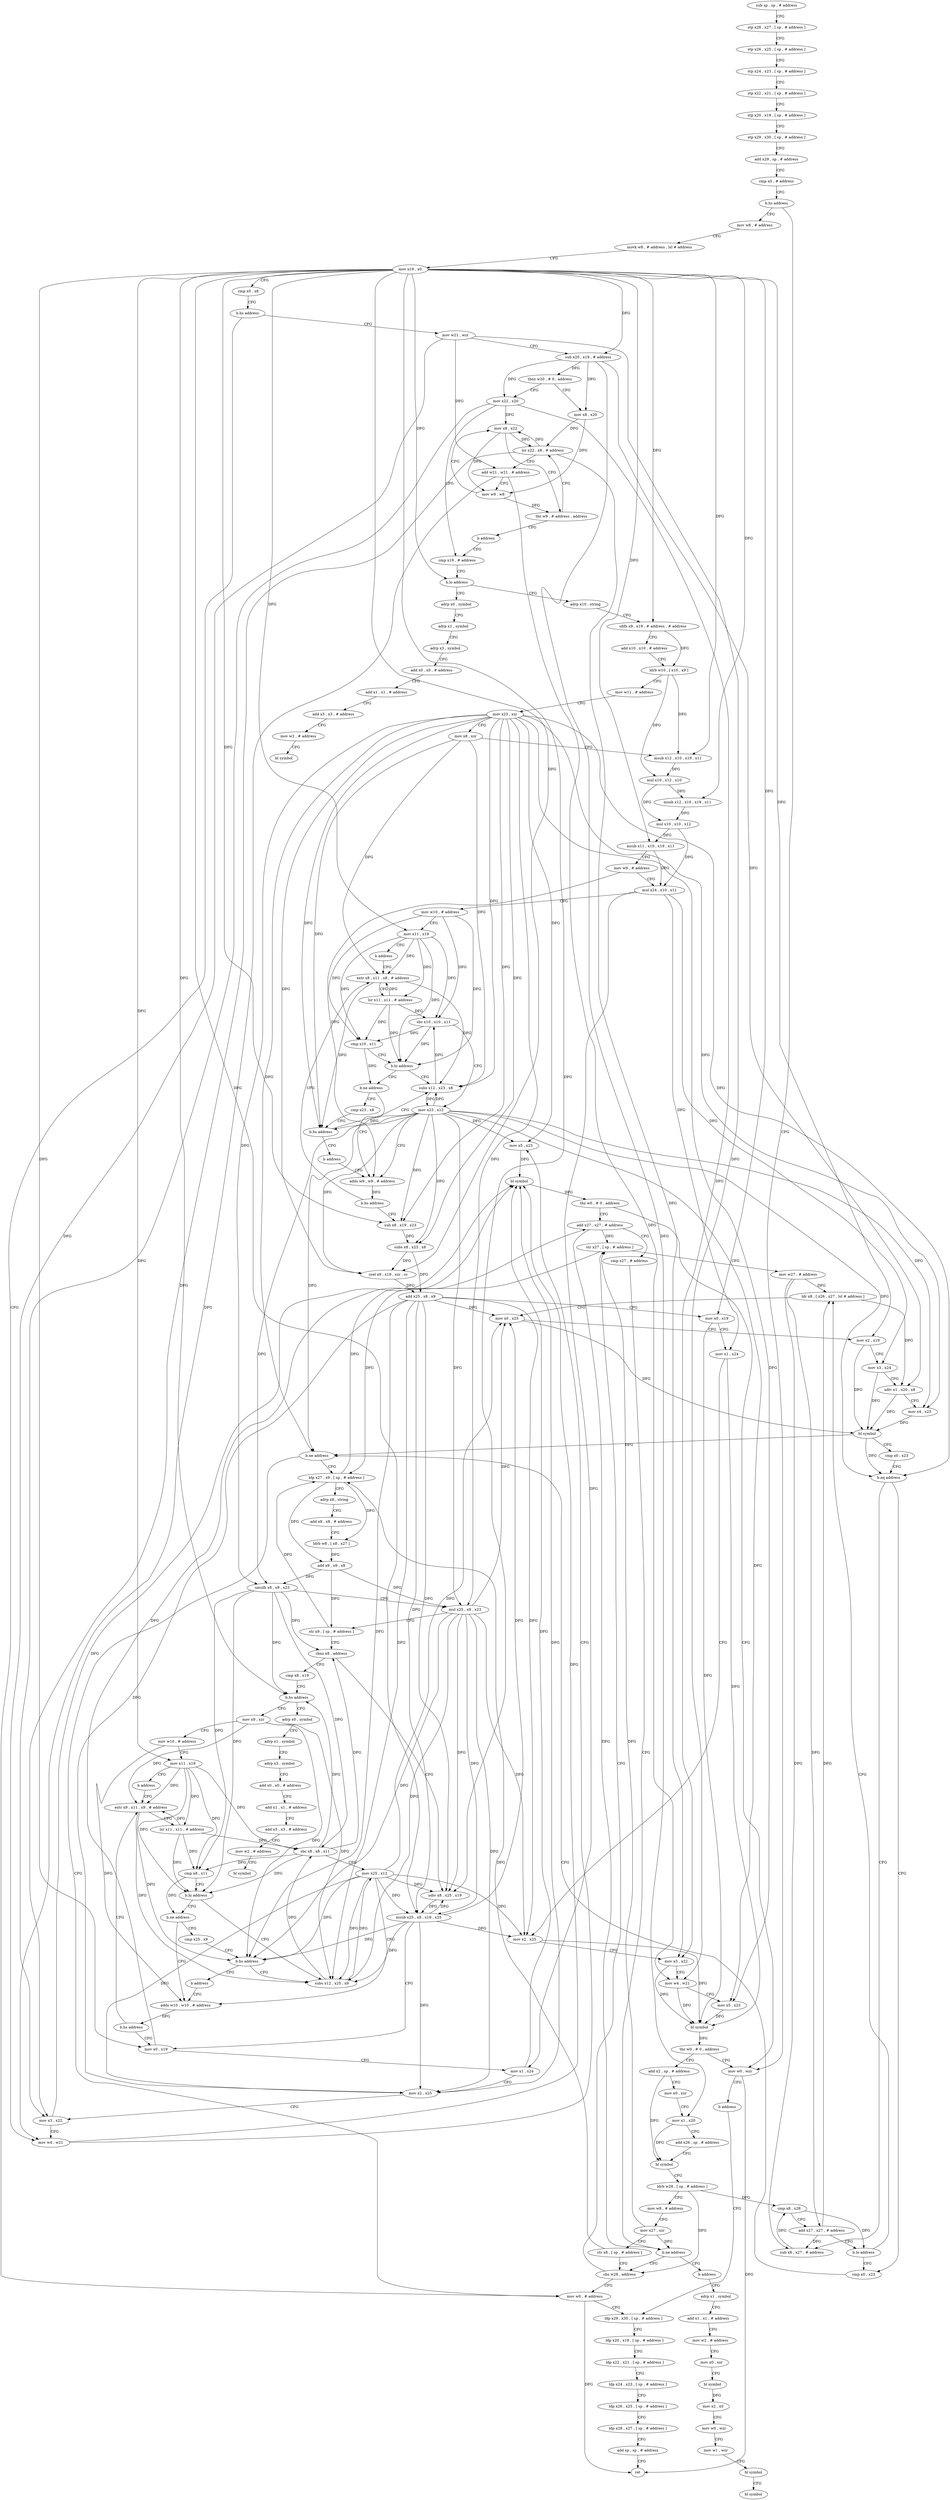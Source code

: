 digraph "func" {
"4208312" [label = "sub sp , sp , # address" ]
"4208316" [label = "stp x28 , x27 , [ sp , # address ]" ]
"4208320" [label = "stp x26 , x25 , [ sp , # address ]" ]
"4208324" [label = "stp x24 , x23 , [ sp , # address ]" ]
"4208328" [label = "stp x22 , x21 , [ sp , # address ]" ]
"4208332" [label = "stp x20 , x19 , [ sp , # address ]" ]
"4208336" [label = "stp x29 , x30 , [ sp , # address ]" ]
"4208340" [label = "add x29 , sp , # address" ]
"4208344" [label = "cmp x0 , # address" ]
"4208348" [label = "b.hs address" ]
"4208360" [label = "mov w8 , # address" ]
"4208352" [label = "mov w0 , wzr" ]
"4208364" [label = "movk w8 , # address , lsl # address" ]
"4208368" [label = "mov x19 , x0" ]
"4208372" [label = "cmp x0 , x8" ]
"4208376" [label = "b.hs address" ]
"4208416" [label = "mov w21 , wzr" ]
"4208380" [label = "mov w0 , # address" ]
"4208356" [label = "b address" ]
"4208384" [label = "ldp x29 , x30 , [ sp , # address ]" ]
"4208420" [label = "sub x20 , x19 , # address" ]
"4208424" [label = "tbnz w20 , # 0 , address" ]
"4208456" [label = "mov x22 , x20" ]
"4208428" [label = "mov x8 , x20" ]
"4208388" [label = "ldp x20 , x19 , [ sp , # address ]" ]
"4208392" [label = "ldp x22 , x21 , [ sp , # address ]" ]
"4208396" [label = "ldp x24 , x23 , [ sp , # address ]" ]
"4208400" [label = "ldp x26 , x25 , [ sp , # address ]" ]
"4208404" [label = "ldp x28 , x27 , [ sp , # address ]" ]
"4208408" [label = "add sp , sp , # address" ]
"4208412" [label = "ret" ]
"4208460" [label = "cmp x19 , # address" ]
"4208432" [label = "lsr x22 , x8 , # address" ]
"4208952" [label = "adrp x0 , symbol" ]
"4208956" [label = "adrp x1 , symbol" ]
"4208960" [label = "adrp x3 , symbol" ]
"4208964" [label = "add x0 , x0 , # address" ]
"4208968" [label = "add x1 , x1 , # address" ]
"4208972" [label = "add x3 , x3 , # address" ]
"4208976" [label = "mov w2 , # address" ]
"4208980" [label = "bl symbol" ]
"4208468" [label = "adrp x10 , string" ]
"4208472" [label = "ubfx x9 , x19 , # address , # address" ]
"4208476" [label = "add x10 , x10 , # address" ]
"4208480" [label = "ldrb w10 , [ x10 , x9 ]" ]
"4208484" [label = "mov w11 , # address" ]
"4208488" [label = "mov x23 , xzr" ]
"4208492" [label = "mov x8 , xzr" ]
"4208496" [label = "msub x12 , x10 , x19 , x11" ]
"4208500" [label = "mul x10 , x12 , x10" ]
"4208504" [label = "msub x12 , x10 , x19 , x11" ]
"4208508" [label = "mul x10 , x10 , x12" ]
"4208512" [label = "msub x11 , x10 , x19 , x11" ]
"4208516" [label = "mov w9 , # address" ]
"4208520" [label = "mul x24 , x10 , x11" ]
"4208524" [label = "mov w10 , # address" ]
"4208528" [label = "mov x11 , x19" ]
"4208532" [label = "b address" ]
"4208556" [label = "extr x8 , x11 , x8 , # address" ]
"4208436" [label = "add w21 , w21 , # address" ]
"4208440" [label = "mov w9 , w8" ]
"4208444" [label = "mov x8 , x22" ]
"4208448" [label = "tbz w9 , # address , address" ]
"4208452" [label = "b address" ]
"4208560" [label = "lsr x11 , x11 , # address" ]
"4208564" [label = "cmp x10 , x11" ]
"4208568" [label = "b.hi address" ]
"4208536" [label = "subs x12 , x23 , x8" ]
"4208572" [label = "b.ne address" ]
"4208464" [label = "b.lo address" ]
"4208540" [label = "sbc x10 , x10 , x11" ]
"4208544" [label = "mov x23 , x12" ]
"4208548" [label = "adds w9 , w9 , # address" ]
"4208576" [label = "cmp x23 , x8" ]
"4208588" [label = "sub x8 , x19 , x23" ]
"4208592" [label = "subs x8 , x23 , x8" ]
"4208596" [label = "csel x9 , x19 , xzr , cc" ]
"4208600" [label = "add x25 , x8 , x9" ]
"4208604" [label = "mov x0 , x19" ]
"4208608" [label = "mov x1 , x24" ]
"4208612" [label = "mov x2 , x25" ]
"4208616" [label = "mov x3 , x22" ]
"4208620" [label = "mov w4 , w21" ]
"4208624" [label = "mov x5 , x23" ]
"4208628" [label = "bl symbol" ]
"4208632" [label = "tbz w0 , # 0 , address" ]
"4208636" [label = "add x2 , sp , # address" ]
"4208552" [label = "b.hs address" ]
"4208580" [label = "b.hs address" ]
"4208584" [label = "b address" ]
"4208640" [label = "mov x0 , xzr" ]
"4208644" [label = "mov x1 , x20" ]
"4208648" [label = "add x26 , sp , # address" ]
"4208652" [label = "bl symbol" ]
"4208656" [label = "ldrb w28 , [ sp , # address ]" ]
"4208660" [label = "mov w8 , # address" ]
"4208664" [label = "mov x27 , xzr" ]
"4208668" [label = "str x8 , [ sp , # address ]" ]
"4208672" [label = "cbz w28 , address" ]
"4208676" [label = "str x27 , [ sp , # address ]" ]
"4208680" [label = "mov w27 , # address" ]
"4208684" [label = "ldr x8 , [ x26 , x27 , lsl # address ]" ]
"4208736" [label = "cmp x0 , x23" ]
"4208740" [label = "b.ne address" ]
"4208744" [label = "ldp x27 , x9 , [ sp , # address ]" ]
"4208720" [label = "sub x8 , x27 , # address" ]
"4208724" [label = "cmp x8 , x28" ]
"4208728" [label = "add x27 , x27 , # address" ]
"4208732" [label = "b.lo address" ]
"4208748" [label = "adrp x8 , string" ]
"4208752" [label = "add x8 , x8 , # address" ]
"4208756" [label = "ldrb w8 , [ x8 , x27 ]" ]
"4208760" [label = "add x9 , x9 , x8" ]
"4208764" [label = "umulh x8 , x9 , x23" ]
"4208768" [label = "mul x25 , x9 , x23" ]
"4208772" [label = "str x9 , [ sp , # address ]" ]
"4208776" [label = "cbnz x8 , address" ]
"4208836" [label = "cmp x8 , x19" ]
"4208780" [label = "udiv x8 , x25 , x19" ]
"4208688" [label = "mov x0 , x25" ]
"4208692" [label = "mov x2 , x19" ]
"4208696" [label = "mov x3 , x24" ]
"4208700" [label = "udiv x1 , x20 , x8" ]
"4208704" [label = "mov x4 , x23" ]
"4208708" [label = "bl symbol" ]
"4208712" [label = "cmp x0 , x23" ]
"4208716" [label = "b.eq address" ]
"4208840" [label = "b.hs address" ]
"4208984" [label = "adrp x0 , symbol" ]
"4208844" [label = "mov x9 , xzr" ]
"4208784" [label = "msub x25 , x8 , x19 , x25" ]
"4208788" [label = "mov x0 , x19" ]
"4208988" [label = "adrp x1 , symbol" ]
"4208992" [label = "adrp x3 , symbol" ]
"4208996" [label = "add x0 , x0 , # address" ]
"4209000" [label = "add x1 , x1 , # address" ]
"4209004" [label = "add x3 , x3 , # address" ]
"4209008" [label = "mov w2 , # address" ]
"4209012" [label = "bl symbol" ]
"4208848" [label = "mov w10 , # address" ]
"4208852" [label = "mov x11 , x19" ]
"4208856" [label = "b address" ]
"4208880" [label = "extr x9 , x11 , x9 , # address" ]
"4208820" [label = "add x27 , x27 , # address" ]
"4208824" [label = "cmp x27 , # address" ]
"4208828" [label = "b.ne address" ]
"4208832" [label = "b address" ]
"4208884" [label = "lsr x11 , x11 , # address" ]
"4208888" [label = "cmp x8 , x11" ]
"4208892" [label = "b.hi address" ]
"4208860" [label = "subs x12 , x25 , x9" ]
"4208896" [label = "b.ne address" ]
"4208912" [label = "adrp x1 , symbol" ]
"4208864" [label = "sbc x8 , x8 , x11" ]
"4208868" [label = "mov x25 , x12" ]
"4208872" [label = "adds w10 , w10 , # address" ]
"4208900" [label = "cmp x25 , x9" ]
"4208916" [label = "add x1 , x1 , # address" ]
"4208920" [label = "mov w2 , # address" ]
"4208924" [label = "mov x0 , xzr" ]
"4208928" [label = "bl symbol" ]
"4208932" [label = "mov x2 , x0" ]
"4208936" [label = "mov w0 , wzr" ]
"4208940" [label = "mov w1 , wzr" ]
"4208944" [label = "bl symbol" ]
"4208948" [label = "bl symbol" ]
"4208792" [label = "mov x1 , x24" ]
"4208796" [label = "mov x2 , x25" ]
"4208800" [label = "mov x3 , x22" ]
"4208804" [label = "mov w4 , w21" ]
"4208808" [label = "mov x5 , x23" ]
"4208812" [label = "bl symbol" ]
"4208816" [label = "tbz w0 , # 0 , address" ]
"4208876" [label = "b.hs address" ]
"4208904" [label = "b.hs address" ]
"4208908" [label = "b address" ]
"4208312" -> "4208316" [ label = "CFG" ]
"4208316" -> "4208320" [ label = "CFG" ]
"4208320" -> "4208324" [ label = "CFG" ]
"4208324" -> "4208328" [ label = "CFG" ]
"4208328" -> "4208332" [ label = "CFG" ]
"4208332" -> "4208336" [ label = "CFG" ]
"4208336" -> "4208340" [ label = "CFG" ]
"4208340" -> "4208344" [ label = "CFG" ]
"4208344" -> "4208348" [ label = "CFG" ]
"4208348" -> "4208360" [ label = "CFG" ]
"4208348" -> "4208352" [ label = "CFG" ]
"4208360" -> "4208364" [ label = "CFG" ]
"4208352" -> "4208356" [ label = "CFG" ]
"4208352" -> "4208412" [ label = "DFG" ]
"4208364" -> "4208368" [ label = "CFG" ]
"4208368" -> "4208372" [ label = "CFG" ]
"4208368" -> "4208420" [ label = "DFG" ]
"4208368" -> "4208464" [ label = "DFG" ]
"4208368" -> "4208472" [ label = "DFG" ]
"4208368" -> "4208496" [ label = "DFG" ]
"4208368" -> "4208504" [ label = "DFG" ]
"4208368" -> "4208512" [ label = "DFG" ]
"4208368" -> "4208528" [ label = "DFG" ]
"4208368" -> "4208588" [ label = "DFG" ]
"4208368" -> "4208596" [ label = "DFG" ]
"4208368" -> "4208604" [ label = "DFG" ]
"4208368" -> "4208692" [ label = "DFG" ]
"4208368" -> "4208840" [ label = "DFG" ]
"4208368" -> "4208780" [ label = "DFG" ]
"4208368" -> "4208784" [ label = "DFG" ]
"4208368" -> "4208852" [ label = "DFG" ]
"4208368" -> "4208788" [ label = "DFG" ]
"4208372" -> "4208376" [ label = "CFG" ]
"4208376" -> "4208416" [ label = "CFG" ]
"4208376" -> "4208380" [ label = "CFG" ]
"4208416" -> "4208420" [ label = "CFG" ]
"4208416" -> "4208436" [ label = "DFG" ]
"4208416" -> "4208620" [ label = "DFG" ]
"4208416" -> "4208804" [ label = "DFG" ]
"4208380" -> "4208384" [ label = "CFG" ]
"4208380" -> "4208412" [ label = "DFG" ]
"4208356" -> "4208384" [ label = "CFG" ]
"4208384" -> "4208388" [ label = "CFG" ]
"4208420" -> "4208424" [ label = "DFG" ]
"4208420" -> "4208456" [ label = "DFG" ]
"4208420" -> "4208428" [ label = "DFG" ]
"4208420" -> "4208644" [ label = "DFG" ]
"4208420" -> "4208700" [ label = "DFG" ]
"4208424" -> "4208456" [ label = "CFG" ]
"4208424" -> "4208428" [ label = "CFG" ]
"4208456" -> "4208460" [ label = "CFG" ]
"4208456" -> "4208444" [ label = "DFG" ]
"4208456" -> "4208616" [ label = "DFG" ]
"4208456" -> "4208800" [ label = "DFG" ]
"4208428" -> "4208432" [ label = "DFG" ]
"4208428" -> "4208440" [ label = "DFG" ]
"4208388" -> "4208392" [ label = "CFG" ]
"4208392" -> "4208396" [ label = "CFG" ]
"4208396" -> "4208400" [ label = "CFG" ]
"4208400" -> "4208404" [ label = "CFG" ]
"4208404" -> "4208408" [ label = "CFG" ]
"4208408" -> "4208412" [ label = "CFG" ]
"4208460" -> "4208464" [ label = "CFG" ]
"4208432" -> "4208436" [ label = "CFG" ]
"4208432" -> "4208444" [ label = "DFG" ]
"4208432" -> "4208616" [ label = "DFG" ]
"4208432" -> "4208800" [ label = "DFG" ]
"4208952" -> "4208956" [ label = "CFG" ]
"4208956" -> "4208960" [ label = "CFG" ]
"4208960" -> "4208964" [ label = "CFG" ]
"4208964" -> "4208968" [ label = "CFG" ]
"4208968" -> "4208972" [ label = "CFG" ]
"4208972" -> "4208976" [ label = "CFG" ]
"4208976" -> "4208980" [ label = "CFG" ]
"4208468" -> "4208472" [ label = "CFG" ]
"4208472" -> "4208476" [ label = "CFG" ]
"4208472" -> "4208480" [ label = "DFG" ]
"4208476" -> "4208480" [ label = "CFG" ]
"4208480" -> "4208484" [ label = "CFG" ]
"4208480" -> "4208496" [ label = "DFG" ]
"4208480" -> "4208500" [ label = "DFG" ]
"4208484" -> "4208488" [ label = "CFG" ]
"4208488" -> "4208492" [ label = "CFG" ]
"4208488" -> "4208536" [ label = "DFG" ]
"4208488" -> "4208580" [ label = "DFG" ]
"4208488" -> "4208588" [ label = "DFG" ]
"4208488" -> "4208592" [ label = "DFG" ]
"4208488" -> "4208596" [ label = "DFG" ]
"4208488" -> "4208624" [ label = "DFG" ]
"4208488" -> "4208704" [ label = "DFG" ]
"4208488" -> "4208716" [ label = "DFG" ]
"4208488" -> "4208740" [ label = "DFG" ]
"4208488" -> "4208764" [ label = "DFG" ]
"4208488" -> "4208768" [ label = "DFG" ]
"4208488" -> "4208808" [ label = "DFG" ]
"4208492" -> "4208496" [ label = "CFG" ]
"4208492" -> "4208556" [ label = "DFG" ]
"4208492" -> "4208536" [ label = "DFG" ]
"4208492" -> "4208580" [ label = "DFG" ]
"4208496" -> "4208500" [ label = "DFG" ]
"4208500" -> "4208504" [ label = "DFG" ]
"4208500" -> "4208508" [ label = "DFG" ]
"4208504" -> "4208508" [ label = "DFG" ]
"4208508" -> "4208512" [ label = "DFG" ]
"4208508" -> "4208520" [ label = "DFG" ]
"4208512" -> "4208516" [ label = "CFG" ]
"4208512" -> "4208520" [ label = "DFG" ]
"4208516" -> "4208520" [ label = "CFG" ]
"4208516" -> "4208548" [ label = "DFG" ]
"4208520" -> "4208524" [ label = "CFG" ]
"4208520" -> "4208608" [ label = "DFG" ]
"4208520" -> "4208696" [ label = "DFG" ]
"4208520" -> "4208792" [ label = "DFG" ]
"4208524" -> "4208528" [ label = "CFG" ]
"4208524" -> "4208564" [ label = "DFG" ]
"4208524" -> "4208568" [ label = "DFG" ]
"4208524" -> "4208540" [ label = "DFG" ]
"4208528" -> "4208532" [ label = "CFG" ]
"4208528" -> "4208556" [ label = "DFG" ]
"4208528" -> "4208560" [ label = "DFG" ]
"4208528" -> "4208564" [ label = "DFG" ]
"4208528" -> "4208568" [ label = "DFG" ]
"4208528" -> "4208540" [ label = "DFG" ]
"4208532" -> "4208556" [ label = "CFG" ]
"4208556" -> "4208560" [ label = "CFG" ]
"4208556" -> "4208536" [ label = "DFG" ]
"4208556" -> "4208580" [ label = "DFG" ]
"4208436" -> "4208440" [ label = "CFG" ]
"4208436" -> "4208620" [ label = "DFG" ]
"4208436" -> "4208804" [ label = "DFG" ]
"4208440" -> "4208444" [ label = "CFG" ]
"4208440" -> "4208448" [ label = "DFG" ]
"4208444" -> "4208448" [ label = "CFG" ]
"4208444" -> "4208432" [ label = "DFG" ]
"4208444" -> "4208440" [ label = "DFG" ]
"4208448" -> "4208432" [ label = "CFG" ]
"4208448" -> "4208452" [ label = "CFG" ]
"4208452" -> "4208460" [ label = "CFG" ]
"4208560" -> "4208564" [ label = "DFG" ]
"4208560" -> "4208556" [ label = "DFG" ]
"4208560" -> "4208568" [ label = "DFG" ]
"4208560" -> "4208540" [ label = "DFG" ]
"4208564" -> "4208568" [ label = "CFG" ]
"4208564" -> "4208572" [ label = "DFG" ]
"4208568" -> "4208536" [ label = "CFG" ]
"4208568" -> "4208572" [ label = "CFG" ]
"4208536" -> "4208540" [ label = "DFG" ]
"4208536" -> "4208544" [ label = "DFG" ]
"4208572" -> "4208548" [ label = "CFG" ]
"4208572" -> "4208576" [ label = "CFG" ]
"4208464" -> "4208952" [ label = "CFG" ]
"4208464" -> "4208468" [ label = "CFG" ]
"4208540" -> "4208544" [ label = "CFG" ]
"4208540" -> "4208564" [ label = "DFG" ]
"4208540" -> "4208568" [ label = "DFG" ]
"4208544" -> "4208548" [ label = "CFG" ]
"4208544" -> "4208536" [ label = "DFG" ]
"4208544" -> "4208580" [ label = "DFG" ]
"4208544" -> "4208588" [ label = "DFG" ]
"4208544" -> "4208592" [ label = "DFG" ]
"4208544" -> "4208596" [ label = "DFG" ]
"4208544" -> "4208624" [ label = "DFG" ]
"4208544" -> "4208704" [ label = "DFG" ]
"4208544" -> "4208716" [ label = "DFG" ]
"4208544" -> "4208740" [ label = "DFG" ]
"4208544" -> "4208764" [ label = "DFG" ]
"4208544" -> "4208768" [ label = "DFG" ]
"4208544" -> "4208808" [ label = "DFG" ]
"4208548" -> "4208552" [ label = "DFG" ]
"4208576" -> "4208580" [ label = "CFG" ]
"4208588" -> "4208592" [ label = "DFG" ]
"4208592" -> "4208596" [ label = "DFG" ]
"4208592" -> "4208600" [ label = "DFG" ]
"4208596" -> "4208600" [ label = "DFG" ]
"4208600" -> "4208604" [ label = "CFG" ]
"4208600" -> "4208612" [ label = "DFG" ]
"4208600" -> "4208688" [ label = "DFG" ]
"4208600" -> "4208780" [ label = "DFG" ]
"4208600" -> "4208784" [ label = "DFG" ]
"4208600" -> "4208796" [ label = "DFG" ]
"4208600" -> "4208860" [ label = "DFG" ]
"4208600" -> "4208904" [ label = "DFG" ]
"4208604" -> "4208608" [ label = "CFG" ]
"4208604" -> "4208628" [ label = "DFG" ]
"4208608" -> "4208612" [ label = "CFG" ]
"4208608" -> "4208628" [ label = "DFG" ]
"4208612" -> "4208616" [ label = "CFG" ]
"4208612" -> "4208628" [ label = "DFG" ]
"4208616" -> "4208620" [ label = "CFG" ]
"4208616" -> "4208628" [ label = "DFG" ]
"4208620" -> "4208624" [ label = "CFG" ]
"4208620" -> "4208628" [ label = "DFG" ]
"4208624" -> "4208628" [ label = "DFG" ]
"4208628" -> "4208632" [ label = "DFG" ]
"4208632" -> "4208352" [ label = "CFG" ]
"4208632" -> "4208636" [ label = "CFG" ]
"4208636" -> "4208640" [ label = "CFG" ]
"4208636" -> "4208652" [ label = "DFG" ]
"4208552" -> "4208588" [ label = "CFG" ]
"4208552" -> "4208556" [ label = "CFG" ]
"4208580" -> "4208536" [ label = "CFG" ]
"4208580" -> "4208584" [ label = "CFG" ]
"4208584" -> "4208548" [ label = "CFG" ]
"4208640" -> "4208644" [ label = "CFG" ]
"4208644" -> "4208648" [ label = "CFG" ]
"4208644" -> "4208652" [ label = "DFG" ]
"4208648" -> "4208652" [ label = "CFG" ]
"4208652" -> "4208656" [ label = "CFG" ]
"4208656" -> "4208660" [ label = "CFG" ]
"4208656" -> "4208672" [ label = "DFG" ]
"4208656" -> "4208724" [ label = "DFG" ]
"4208660" -> "4208664" [ label = "CFG" ]
"4208664" -> "4208668" [ label = "CFG" ]
"4208664" -> "4208676" [ label = "DFG" ]
"4208664" -> "4208828" [ label = "DFG" ]
"4208668" -> "4208672" [ label = "CFG" ]
"4208668" -> "4208744" [ label = "DFG" ]
"4208672" -> "4208380" [ label = "CFG" ]
"4208672" -> "4208676" [ label = "CFG" ]
"4208676" -> "4208680" [ label = "CFG" ]
"4208676" -> "4208744" [ label = "DFG" ]
"4208680" -> "4208684" [ label = "DFG" ]
"4208680" -> "4208720" [ label = "DFG" ]
"4208680" -> "4208728" [ label = "DFG" ]
"4208684" -> "4208688" [ label = "CFG" ]
"4208684" -> "4208700" [ label = "DFG" ]
"4208736" -> "4208740" [ label = "CFG" ]
"4208740" -> "4208380" [ label = "CFG" ]
"4208740" -> "4208744" [ label = "CFG" ]
"4208744" -> "4208748" [ label = "CFG" ]
"4208744" -> "4208756" [ label = "DFG" ]
"4208744" -> "4208820" [ label = "DFG" ]
"4208744" -> "4208760" [ label = "DFG" ]
"4208720" -> "4208724" [ label = "DFG" ]
"4208724" -> "4208728" [ label = "CFG" ]
"4208724" -> "4208732" [ label = "DFG" ]
"4208728" -> "4208732" [ label = "CFG" ]
"4208728" -> "4208684" [ label = "DFG" ]
"4208728" -> "4208720" [ label = "DFG" ]
"4208732" -> "4208684" [ label = "CFG" ]
"4208732" -> "4208736" [ label = "CFG" ]
"4208748" -> "4208752" [ label = "CFG" ]
"4208752" -> "4208756" [ label = "CFG" ]
"4208756" -> "4208760" [ label = "DFG" ]
"4208760" -> "4208764" [ label = "DFG" ]
"4208760" -> "4208768" [ label = "DFG" ]
"4208760" -> "4208772" [ label = "DFG" ]
"4208764" -> "4208768" [ label = "CFG" ]
"4208764" -> "4208776" [ label = "DFG" ]
"4208764" -> "4208840" [ label = "DFG" ]
"4208764" -> "4208888" [ label = "DFG" ]
"4208764" -> "4208892" [ label = "DFG" ]
"4208764" -> "4208864" [ label = "DFG" ]
"4208768" -> "4208772" [ label = "CFG" ]
"4208768" -> "4208612" [ label = "DFG" ]
"4208768" -> "4208688" [ label = "DFG" ]
"4208768" -> "4208780" [ label = "DFG" ]
"4208768" -> "4208784" [ label = "DFG" ]
"4208768" -> "4208796" [ label = "DFG" ]
"4208768" -> "4208860" [ label = "DFG" ]
"4208768" -> "4208904" [ label = "DFG" ]
"4208772" -> "4208776" [ label = "CFG" ]
"4208772" -> "4208744" [ label = "DFG" ]
"4208776" -> "4208836" [ label = "CFG" ]
"4208776" -> "4208780" [ label = "CFG" ]
"4208836" -> "4208840" [ label = "CFG" ]
"4208780" -> "4208784" [ label = "DFG" ]
"4208688" -> "4208692" [ label = "CFG" ]
"4208688" -> "4208708" [ label = "DFG" ]
"4208692" -> "4208696" [ label = "CFG" ]
"4208692" -> "4208708" [ label = "DFG" ]
"4208696" -> "4208700" [ label = "CFG" ]
"4208696" -> "4208708" [ label = "DFG" ]
"4208700" -> "4208704" [ label = "CFG" ]
"4208700" -> "4208708" [ label = "DFG" ]
"4208704" -> "4208708" [ label = "DFG" ]
"4208708" -> "4208712" [ label = "CFG" ]
"4208708" -> "4208716" [ label = "DFG" ]
"4208708" -> "4208740" [ label = "DFG" ]
"4208712" -> "4208716" [ label = "CFG" ]
"4208716" -> "4208736" [ label = "CFG" ]
"4208716" -> "4208720" [ label = "CFG" ]
"4208840" -> "4208984" [ label = "CFG" ]
"4208840" -> "4208844" [ label = "CFG" ]
"4208984" -> "4208988" [ label = "CFG" ]
"4208844" -> "4208848" [ label = "CFG" ]
"4208844" -> "4208880" [ label = "DFG" ]
"4208844" -> "4208860" [ label = "DFG" ]
"4208844" -> "4208904" [ label = "DFG" ]
"4208784" -> "4208788" [ label = "CFG" ]
"4208784" -> "4208612" [ label = "DFG" ]
"4208784" -> "4208688" [ label = "DFG" ]
"4208784" -> "4208780" [ label = "DFG" ]
"4208784" -> "4208796" [ label = "DFG" ]
"4208784" -> "4208860" [ label = "DFG" ]
"4208784" -> "4208904" [ label = "DFG" ]
"4208788" -> "4208792" [ label = "CFG" ]
"4208788" -> "4208812" [ label = "DFG" ]
"4208988" -> "4208992" [ label = "CFG" ]
"4208992" -> "4208996" [ label = "CFG" ]
"4208996" -> "4209000" [ label = "CFG" ]
"4209000" -> "4209004" [ label = "CFG" ]
"4209004" -> "4209008" [ label = "CFG" ]
"4209008" -> "4209012" [ label = "CFG" ]
"4208848" -> "4208852" [ label = "CFG" ]
"4208848" -> "4208872" [ label = "DFG" ]
"4208852" -> "4208856" [ label = "CFG" ]
"4208852" -> "4208880" [ label = "DFG" ]
"4208852" -> "4208884" [ label = "DFG" ]
"4208852" -> "4208888" [ label = "DFG" ]
"4208852" -> "4208892" [ label = "DFG" ]
"4208852" -> "4208864" [ label = "DFG" ]
"4208856" -> "4208880" [ label = "CFG" ]
"4208880" -> "4208884" [ label = "CFG" ]
"4208880" -> "4208860" [ label = "DFG" ]
"4208880" -> "4208904" [ label = "DFG" ]
"4208820" -> "4208824" [ label = "CFG" ]
"4208820" -> "4208676" [ label = "DFG" ]
"4208820" -> "4208828" [ label = "DFG" ]
"4208824" -> "4208828" [ label = "CFG" ]
"4208828" -> "4208672" [ label = "CFG" ]
"4208828" -> "4208832" [ label = "CFG" ]
"4208832" -> "4208912" [ label = "CFG" ]
"4208884" -> "4208888" [ label = "DFG" ]
"4208884" -> "4208880" [ label = "DFG" ]
"4208884" -> "4208892" [ label = "DFG" ]
"4208884" -> "4208864" [ label = "DFG" ]
"4208888" -> "4208892" [ label = "CFG" ]
"4208888" -> "4208896" [ label = "DFG" ]
"4208892" -> "4208860" [ label = "CFG" ]
"4208892" -> "4208896" [ label = "CFG" ]
"4208860" -> "4208864" [ label = "DFG" ]
"4208860" -> "4208868" [ label = "DFG" ]
"4208896" -> "4208872" [ label = "CFG" ]
"4208896" -> "4208900" [ label = "CFG" ]
"4208912" -> "4208916" [ label = "CFG" ]
"4208864" -> "4208868" [ label = "CFG" ]
"4208864" -> "4208776" [ label = "DFG" ]
"4208864" -> "4208840" [ label = "DFG" ]
"4208864" -> "4208888" [ label = "DFG" ]
"4208864" -> "4208892" [ label = "DFG" ]
"4208868" -> "4208872" [ label = "CFG" ]
"4208868" -> "4208612" [ label = "DFG" ]
"4208868" -> "4208688" [ label = "DFG" ]
"4208868" -> "4208796" [ label = "DFG" ]
"4208868" -> "4208780" [ label = "DFG" ]
"4208868" -> "4208784" [ label = "DFG" ]
"4208868" -> "4208860" [ label = "DFG" ]
"4208868" -> "4208904" [ label = "DFG" ]
"4208872" -> "4208876" [ label = "DFG" ]
"4208900" -> "4208904" [ label = "CFG" ]
"4208916" -> "4208920" [ label = "CFG" ]
"4208920" -> "4208924" [ label = "CFG" ]
"4208924" -> "4208928" [ label = "CFG" ]
"4208928" -> "4208932" [ label = "DFG" ]
"4208932" -> "4208936" [ label = "CFG" ]
"4208936" -> "4208940" [ label = "CFG" ]
"4208940" -> "4208944" [ label = "CFG" ]
"4208944" -> "4208948" [ label = "CFG" ]
"4208792" -> "4208796" [ label = "CFG" ]
"4208792" -> "4208812" [ label = "DFG" ]
"4208796" -> "4208800" [ label = "CFG" ]
"4208796" -> "4208812" [ label = "DFG" ]
"4208800" -> "4208804" [ label = "CFG" ]
"4208800" -> "4208812" [ label = "DFG" ]
"4208804" -> "4208808" [ label = "CFG" ]
"4208804" -> "4208812" [ label = "DFG" ]
"4208808" -> "4208812" [ label = "DFG" ]
"4208812" -> "4208816" [ label = "DFG" ]
"4208816" -> "4208352" [ label = "CFG" ]
"4208816" -> "4208820" [ label = "CFG" ]
"4208876" -> "4208788" [ label = "CFG" ]
"4208876" -> "4208880" [ label = "CFG" ]
"4208904" -> "4208860" [ label = "CFG" ]
"4208904" -> "4208908" [ label = "CFG" ]
"4208908" -> "4208872" [ label = "CFG" ]
}
